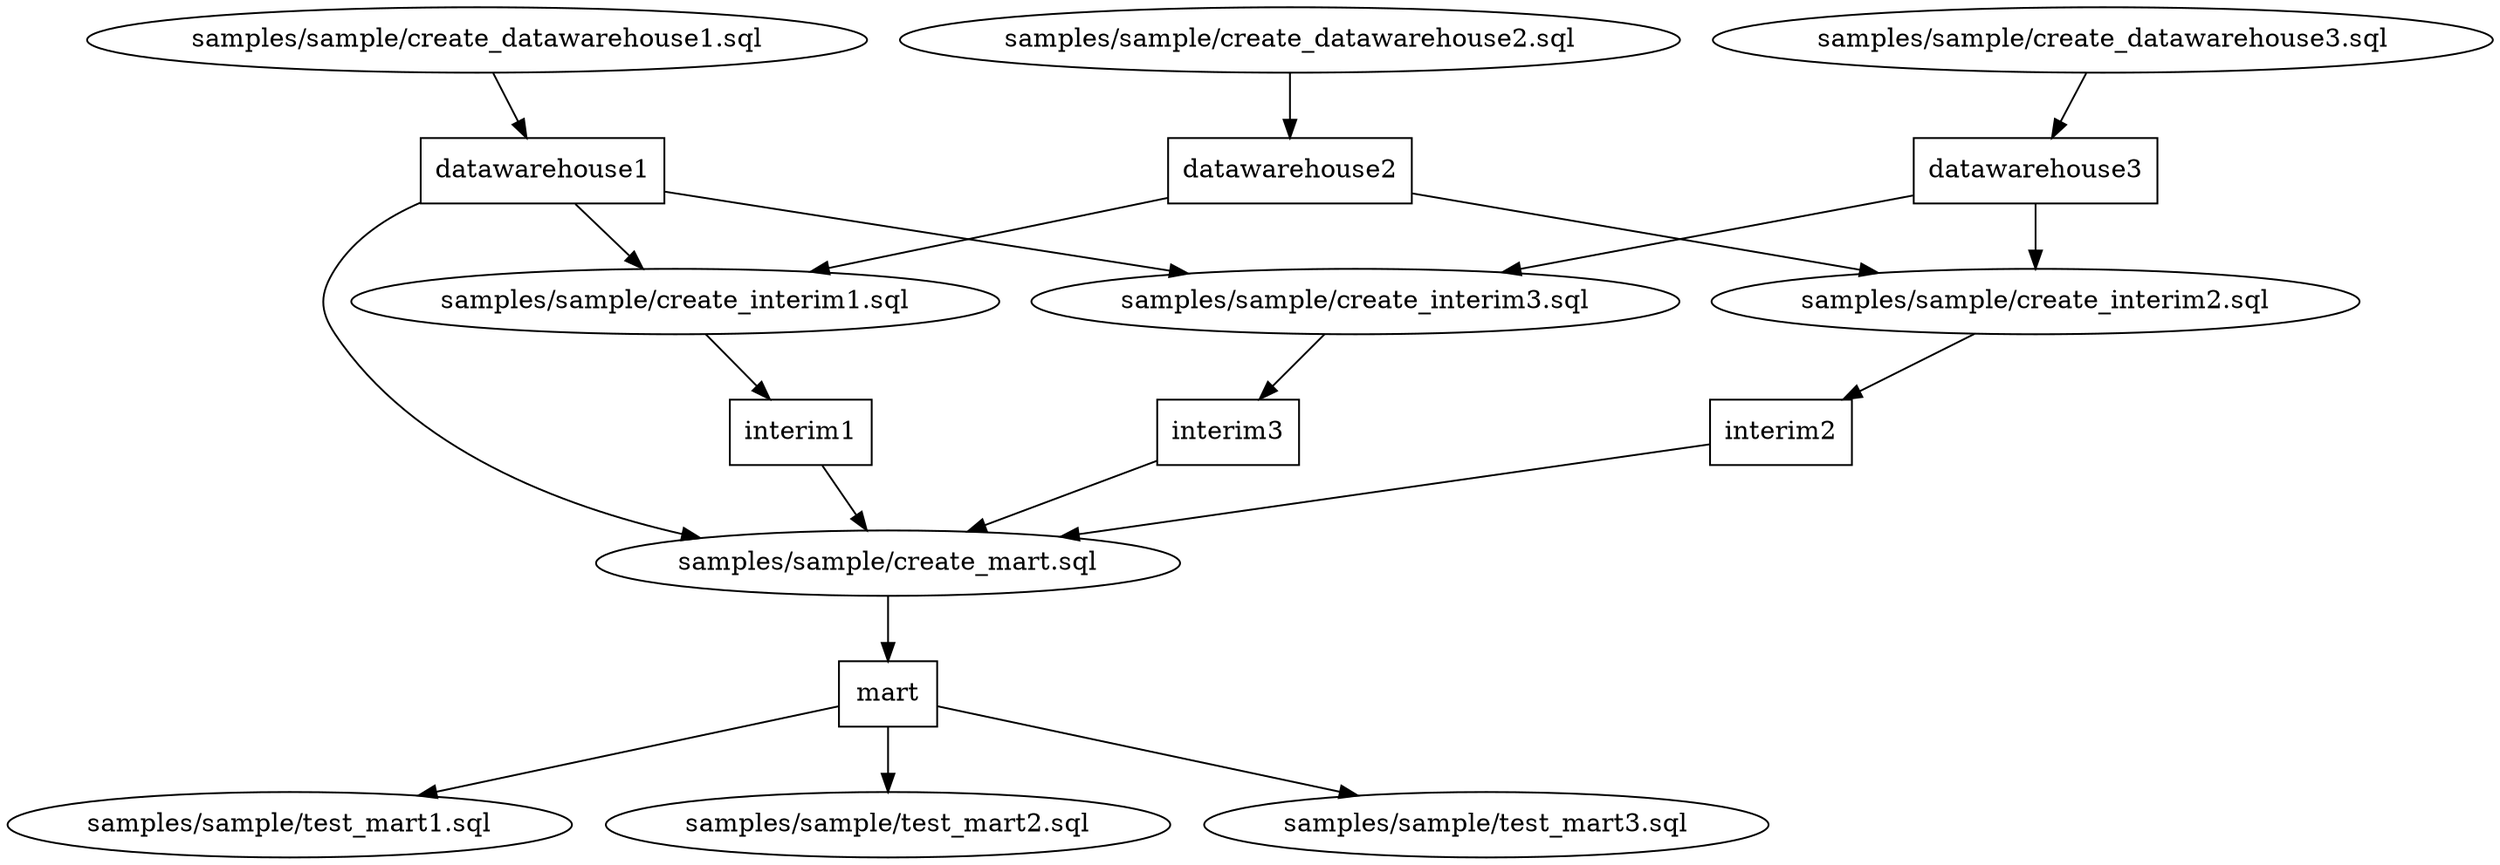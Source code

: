 digraph G {
0 [label="samples/sample/create_datawarehouse1.sql", shape="", type=query];
1 [label="samples/sample/create_datawarehouse2.sql", shape="", type=query];
2 [label="samples/sample/create_datawarehouse3.sql", shape="", type=query];
3 [label="samples/sample/create_interim1.sql", shape="", type=query];
4 [label="samples/sample/create_interim2.sql", shape="", type=query];
5 [label="samples/sample/create_interim3.sql", shape="", type=query];
6 [label="samples/sample/create_mart.sql", shape="", type=query];
7 [label="samples/sample/test_mart1.sql", shape="", type=query];
8 [label="samples/sample/test_mart2.sql", shape="", type=query];
9 [label="samples/sample/test_mart3.sql", shape="", type=query];
10 [label=datawarehouse1, shape=box, type=table];
11 [label=datawarehouse2, shape=box, type=table];
12 [label=datawarehouse3, shape=box, type=table];
13 [label=interim1, shape=box, type=table];
14 [label=interim2, shape=box, type=table];
15 [label=interim3, shape=box, type=table];
16 [label=mart, shape=box, type=table];
0->10 ;
1->11 ;
2->12 ;
3->13 ;
4->14 ;
5->15 ;
6->16 ;
10->3 ;
10->5 ;
10->6 ;
11->3 ;
11->4 ;
12->5 ;
12->4 ;
13->6 ;
14->6 ;
15->6 ;
16->9 ;
16->8 ;
16->7 ;
}
